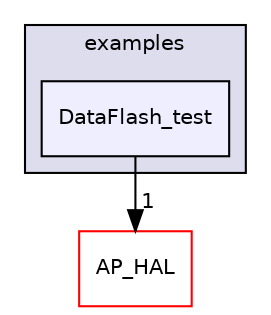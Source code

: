 digraph "libraries/DataFlash/examples/DataFlash_test" {
  compound=true
  node [ fontsize="10", fontname="Helvetica"];
  edge [ labelfontsize="10", labelfontname="Helvetica"];
  subgraph clusterdir_1b7bcf03c45af83547efde6091648c44 {
    graph [ bgcolor="#ddddee", pencolor="black", label="examples" fontname="Helvetica", fontsize="10", URL="dir_1b7bcf03c45af83547efde6091648c44.html"]
  dir_264ede5f38abb2418145acbb78bdd03f [shape=box, label="DataFlash_test", style="filled", fillcolor="#eeeeff", pencolor="black", URL="dir_264ede5f38abb2418145acbb78bdd03f.html"];
  }
  dir_1cbc10423b2512b31103883361e0123b [shape=box label="AP_HAL" fillcolor="white" style="filled" color="red" URL="dir_1cbc10423b2512b31103883361e0123b.html"];
  dir_264ede5f38abb2418145acbb78bdd03f->dir_1cbc10423b2512b31103883361e0123b [headlabel="1", labeldistance=1.5 headhref="dir_000155_000046.html"];
}
